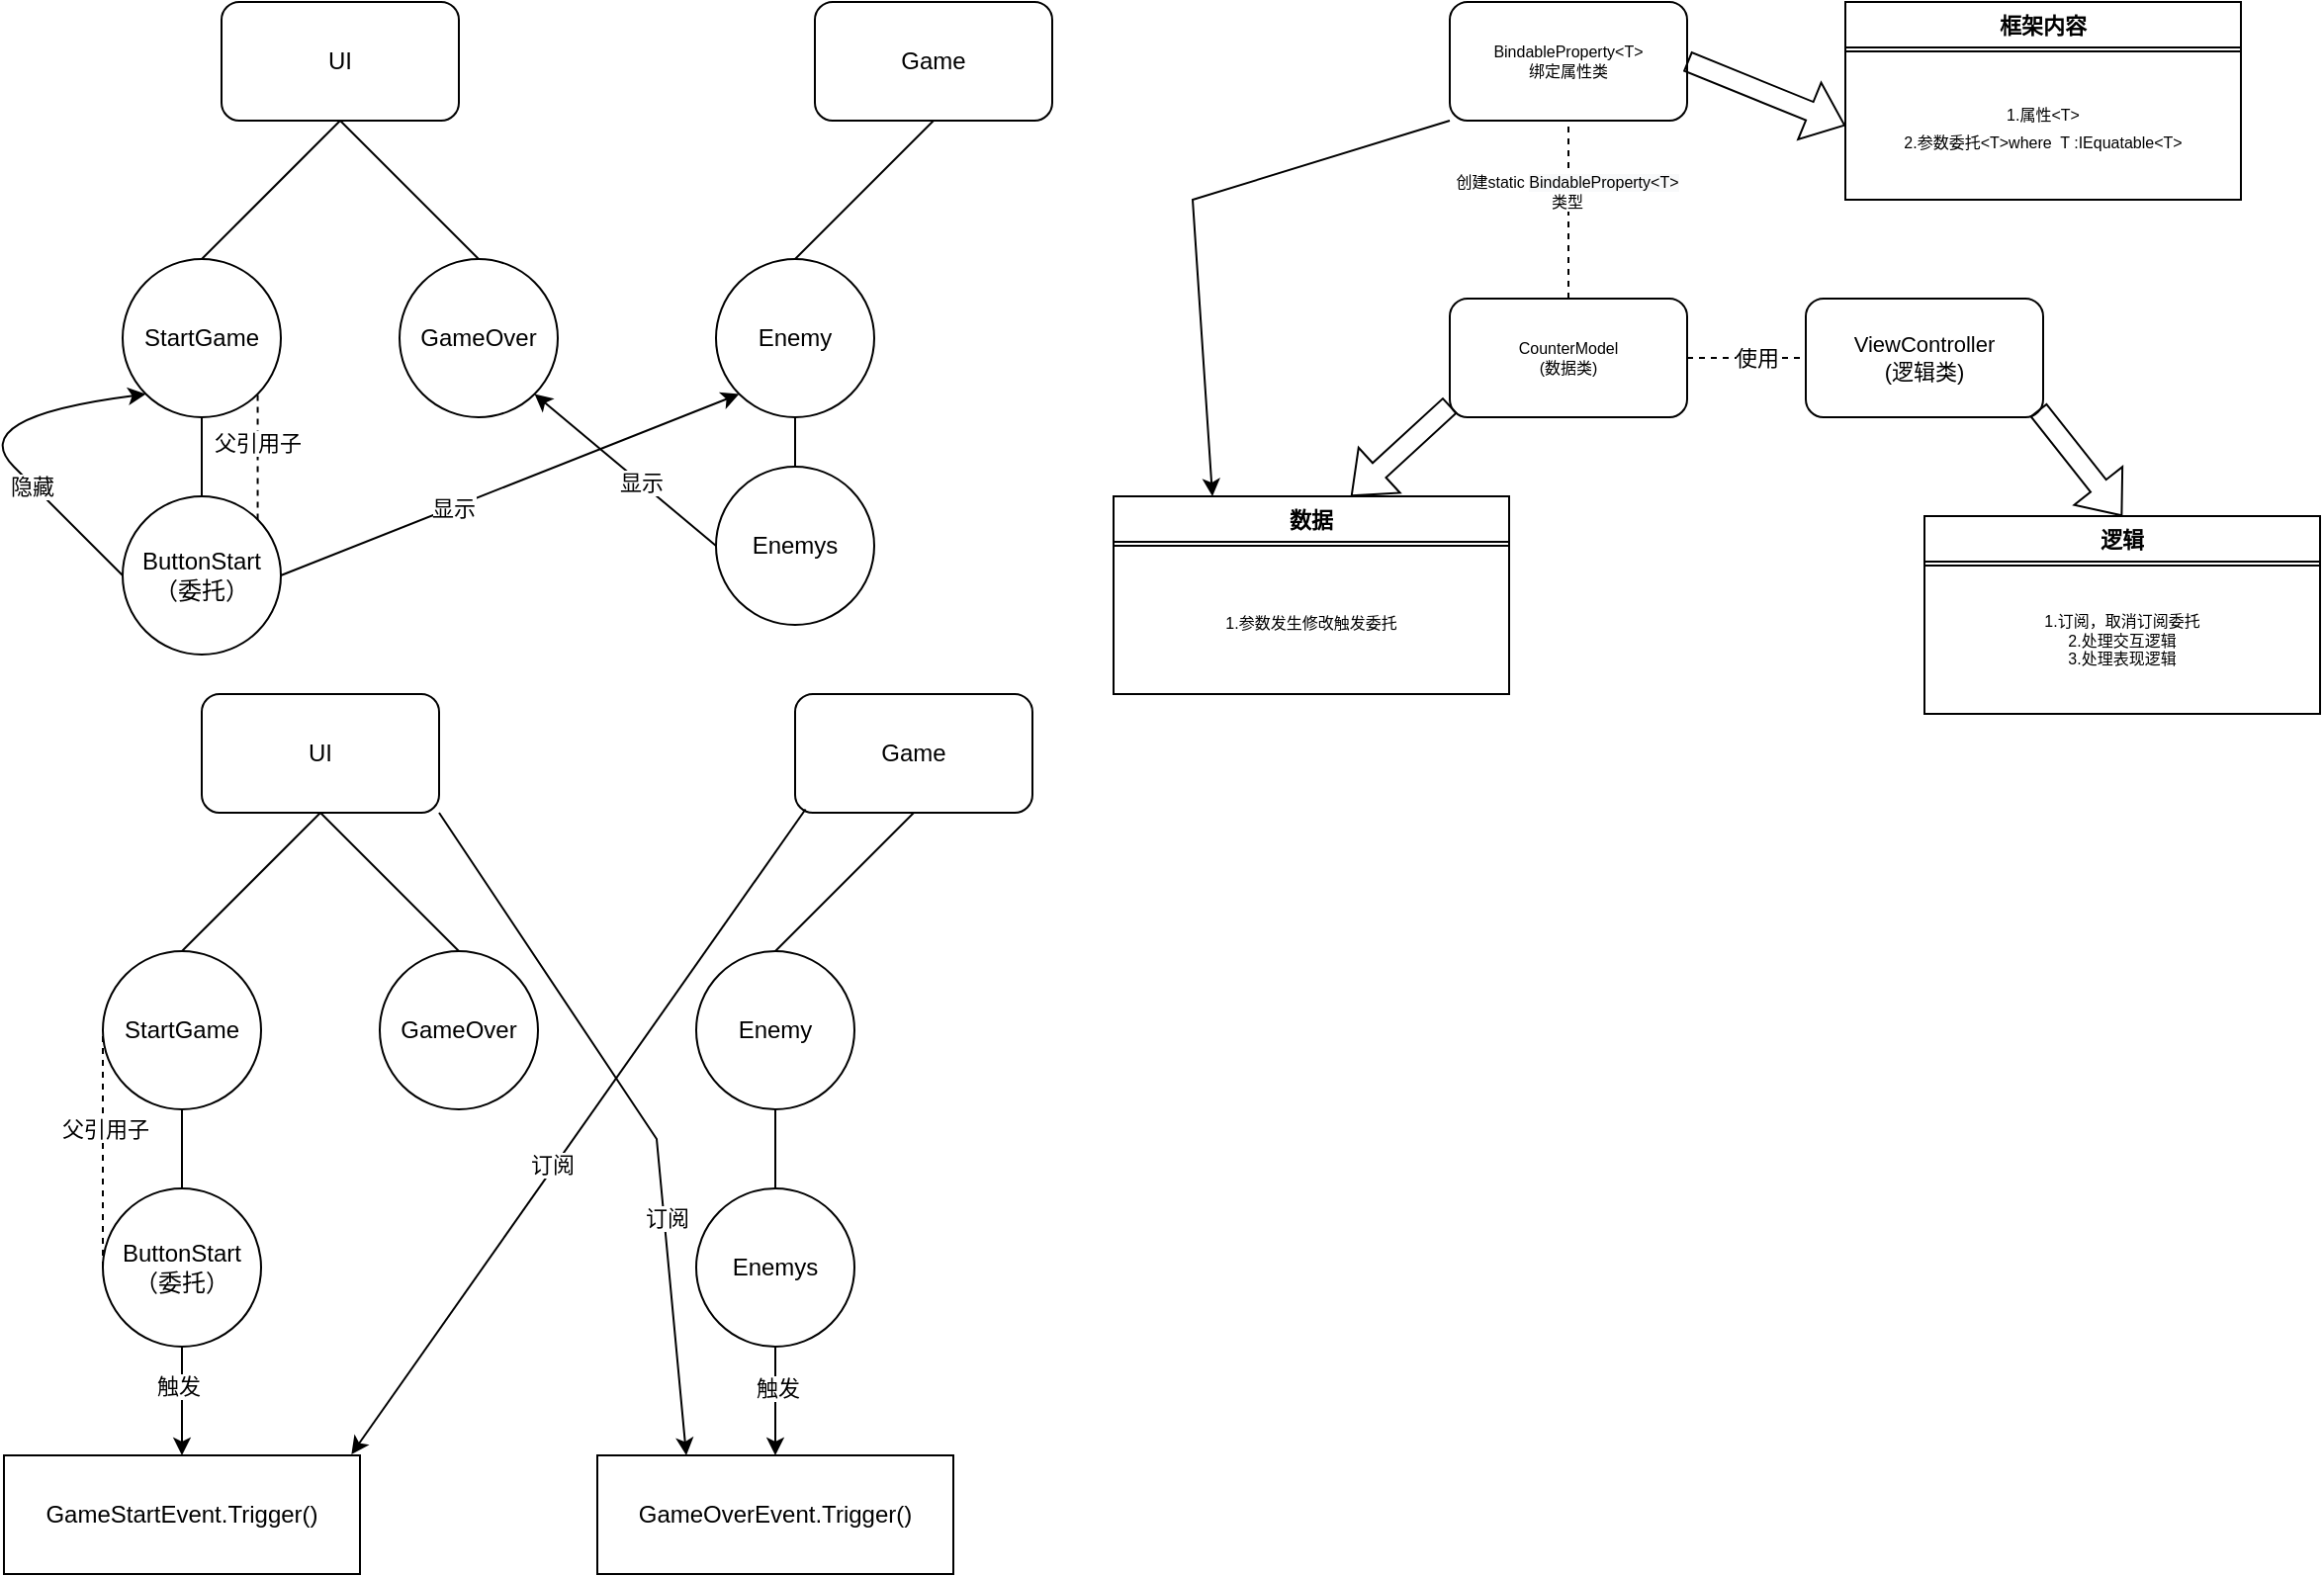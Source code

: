 <mxfile version="15.9.6" type="github">
  <diagram id="yOHY_HUELuu3EH0EMmsn" name="第 1 页">
    <mxGraphModel dx="1695" dy="911" grid="1" gridSize="10" guides="1" tooltips="1" connect="1" arrows="1" fold="1" page="1" pageScale="1" pageWidth="827" pageHeight="1169" math="0" shadow="0">
      <root>
        <mxCell id="0" />
        <mxCell id="1" parent="0" />
        <mxCell id="5-_Im2_VNosuUwmE16bU-2" value="UI" style="rounded=1;whiteSpace=wrap;html=1;" parent="1" vertex="1">
          <mxGeometry x="180" y="230" width="120" height="60" as="geometry" />
        </mxCell>
        <mxCell id="5-_Im2_VNosuUwmE16bU-3" value="Game" style="rounded=1;whiteSpace=wrap;html=1;" parent="1" vertex="1">
          <mxGeometry x="480" y="230" width="120" height="60" as="geometry" />
        </mxCell>
        <mxCell id="5-_Im2_VNosuUwmE16bU-6" value="StartGame" style="ellipse;whiteSpace=wrap;html=1;aspect=fixed;" parent="1" vertex="1">
          <mxGeometry x="130" y="360" width="80" height="80" as="geometry" />
        </mxCell>
        <mxCell id="5-_Im2_VNosuUwmE16bU-8" value="" style="endArrow=none;html=1;rounded=0;entryX=0.5;entryY=1;entryDx=0;entryDy=0;exitX=0.5;exitY=0;exitDx=0;exitDy=0;" parent="1" source="5-_Im2_VNosuUwmE16bU-6" target="5-_Im2_VNosuUwmE16bU-2" edge="1">
          <mxGeometry width="50" height="50" relative="1" as="geometry">
            <mxPoint x="110" y="360" as="sourcePoint" />
            <mxPoint x="160" y="310" as="targetPoint" />
          </mxGeometry>
        </mxCell>
        <mxCell id="5-_Im2_VNosuUwmE16bU-9" value="GameOver" style="ellipse;whiteSpace=wrap;html=1;aspect=fixed;" parent="1" vertex="1">
          <mxGeometry x="270" y="360" width="80" height="80" as="geometry" />
        </mxCell>
        <mxCell id="5-_Im2_VNosuUwmE16bU-10" value="" style="endArrow=none;html=1;rounded=0;entryX=0.5;entryY=1;entryDx=0;entryDy=0;exitX=0.5;exitY=0;exitDx=0;exitDy=0;" parent="1" source="5-_Im2_VNosuUwmE16bU-9" target="5-_Im2_VNosuUwmE16bU-2" edge="1">
          <mxGeometry width="50" height="50" relative="1" as="geometry">
            <mxPoint x="180" y="370" as="sourcePoint" />
            <mxPoint x="250" y="300" as="targetPoint" />
          </mxGeometry>
        </mxCell>
        <mxCell id="5-_Im2_VNosuUwmE16bU-15" value="" style="endArrow=none;html=1;rounded=0;entryX=0.5;entryY=1;entryDx=0;entryDy=0;exitX=0.5;exitY=0;exitDx=0;exitDy=0;" parent="1" target="5-_Im2_VNosuUwmE16bU-6" edge="1">
          <mxGeometry width="50" height="50" relative="1" as="geometry">
            <mxPoint x="170" y="480" as="sourcePoint" />
            <mxPoint x="130" y="430" as="targetPoint" />
          </mxGeometry>
        </mxCell>
        <mxCell id="5-_Im2_VNosuUwmE16bU-16" value="ButtonStart（委托）" style="ellipse;whiteSpace=wrap;html=1;aspect=fixed;" parent="1" vertex="1">
          <mxGeometry x="130" y="480" width="80" height="80" as="geometry" />
        </mxCell>
        <mxCell id="5-_Im2_VNosuUwmE16bU-17" value="Enemy" style="ellipse;whiteSpace=wrap;html=1;aspect=fixed;" parent="1" vertex="1">
          <mxGeometry x="430" y="360" width="80" height="80" as="geometry" />
        </mxCell>
        <mxCell id="5-_Im2_VNosuUwmE16bU-20" value="" style="curved=1;endArrow=classic;html=1;rounded=0;entryX=0;entryY=1;entryDx=0;entryDy=0;exitX=0;exitY=0.5;exitDx=0;exitDy=0;" parent="1" source="5-_Im2_VNosuUwmE16bU-16" target="5-_Im2_VNosuUwmE16bU-6" edge="1">
          <mxGeometry width="50" height="50" relative="1" as="geometry">
            <mxPoint x="50" y="490" as="sourcePoint" />
            <mxPoint x="100" y="440" as="targetPoint" />
            <Array as="points">
              <mxPoint x="100" y="490" />
              <mxPoint x="50" y="440" />
            </Array>
          </mxGeometry>
        </mxCell>
        <mxCell id="5-_Im2_VNosuUwmE16bU-21" value="隐藏" style="edgeLabel;html=1;align=center;verticalAlign=middle;resizable=0;points=[];" parent="5-_Im2_VNosuUwmE16bU-20" vertex="1" connectable="0">
          <mxGeometry x="-0.363" relative="1" as="geometry">
            <mxPoint y="1" as="offset" />
          </mxGeometry>
        </mxCell>
        <mxCell id="5-_Im2_VNosuUwmE16bU-23" value="Enemys" style="ellipse;whiteSpace=wrap;html=1;aspect=fixed;" parent="1" vertex="1">
          <mxGeometry x="430" y="465" width="80" height="80" as="geometry" />
        </mxCell>
        <mxCell id="5-_Im2_VNosuUwmE16bU-28" value="" style="endArrow=none;html=1;rounded=0;entryX=0.5;entryY=1;entryDx=0;entryDy=0;exitX=0.5;exitY=0;exitDx=0;exitDy=0;" parent="1" source="5-_Im2_VNosuUwmE16bU-17" target="5-_Im2_VNosuUwmE16bU-3" edge="1">
          <mxGeometry width="50" height="50" relative="1" as="geometry">
            <mxPoint x="400" y="350" as="sourcePoint" />
            <mxPoint x="450" y="300" as="targetPoint" />
          </mxGeometry>
        </mxCell>
        <mxCell id="5-_Im2_VNosuUwmE16bU-29" value="" style="endArrow=none;html=1;rounded=0;entryX=0.5;entryY=1;entryDx=0;entryDy=0;exitX=0.5;exitY=0;exitDx=0;exitDy=0;" parent="1" source="5-_Im2_VNosuUwmE16bU-23" target="5-_Im2_VNosuUwmE16bU-17" edge="1">
          <mxGeometry width="50" height="50" relative="1" as="geometry">
            <mxPoint x="360" y="610" as="sourcePoint" />
            <mxPoint x="410" y="560" as="targetPoint" />
          </mxGeometry>
        </mxCell>
        <mxCell id="5-_Im2_VNosuUwmE16bU-32" value="" style="endArrow=classic;html=1;rounded=0;exitX=0;exitY=0.5;exitDx=0;exitDy=0;entryX=1;entryY=1;entryDx=0;entryDy=0;" parent="1" source="5-_Im2_VNosuUwmE16bU-23" target="5-_Im2_VNosuUwmE16bU-9" edge="1">
          <mxGeometry width="50" height="50" relative="1" as="geometry">
            <mxPoint x="330" y="610" as="sourcePoint" />
            <mxPoint x="380" y="560" as="targetPoint" />
          </mxGeometry>
        </mxCell>
        <mxCell id="5-_Im2_VNosuUwmE16bU-33" value="显示" style="edgeLabel;html=1;align=center;verticalAlign=middle;resizable=0;points=[];" parent="5-_Im2_VNosuUwmE16bU-32" vertex="1" connectable="0">
          <mxGeometry x="-0.154" relative="1" as="geometry">
            <mxPoint as="offset" />
          </mxGeometry>
        </mxCell>
        <mxCell id="5-_Im2_VNosuUwmE16bU-34" value="" style="endArrow=classic;html=1;rounded=0;exitX=1;exitY=0.5;exitDx=0;exitDy=0;entryX=0;entryY=1;entryDx=0;entryDy=0;" parent="1" source="5-_Im2_VNosuUwmE16bU-16" target="5-_Im2_VNosuUwmE16bU-17" edge="1">
          <mxGeometry width="50" height="50" relative="1" as="geometry">
            <mxPoint x="300" y="530" as="sourcePoint" />
            <mxPoint x="350" y="480" as="targetPoint" />
          </mxGeometry>
        </mxCell>
        <mxCell id="5-_Im2_VNosuUwmE16bU-35" value="显示" style="edgeLabel;html=1;align=center;verticalAlign=middle;resizable=0;points=[];" parent="5-_Im2_VNosuUwmE16bU-34" vertex="1" connectable="0">
          <mxGeometry x="-0.248" relative="1" as="geometry">
            <mxPoint as="offset" />
          </mxGeometry>
        </mxCell>
        <mxCell id="5-_Im2_VNosuUwmE16bU-36" value="UI" style="rounded=1;whiteSpace=wrap;html=1;" parent="1" vertex="1">
          <mxGeometry x="170" y="580" width="120" height="60" as="geometry" />
        </mxCell>
        <mxCell id="5-_Im2_VNosuUwmE16bU-37" value="Game" style="rounded=1;whiteSpace=wrap;html=1;" parent="1" vertex="1">
          <mxGeometry x="470" y="580" width="120" height="60" as="geometry" />
        </mxCell>
        <mxCell id="5-_Im2_VNosuUwmE16bU-38" value="StartGame" style="ellipse;whiteSpace=wrap;html=1;aspect=fixed;" parent="1" vertex="1">
          <mxGeometry x="120" y="710" width="80" height="80" as="geometry" />
        </mxCell>
        <mxCell id="5-_Im2_VNosuUwmE16bU-39" value="" style="endArrow=none;html=1;rounded=0;entryX=0.5;entryY=1;entryDx=0;entryDy=0;exitX=0.5;exitY=0;exitDx=0;exitDy=0;" parent="1" source="5-_Im2_VNosuUwmE16bU-38" target="5-_Im2_VNosuUwmE16bU-36" edge="1">
          <mxGeometry width="50" height="50" relative="1" as="geometry">
            <mxPoint x="100.0" y="710" as="sourcePoint" />
            <mxPoint x="150" y="660" as="targetPoint" />
          </mxGeometry>
        </mxCell>
        <mxCell id="5-_Im2_VNosuUwmE16bU-40" value="GameOver" style="ellipse;whiteSpace=wrap;html=1;aspect=fixed;" parent="1" vertex="1">
          <mxGeometry x="260" y="710" width="80" height="80" as="geometry" />
        </mxCell>
        <mxCell id="5-_Im2_VNosuUwmE16bU-41" value="" style="endArrow=none;html=1;rounded=0;entryX=0.5;entryY=1;entryDx=0;entryDy=0;exitX=0.5;exitY=0;exitDx=0;exitDy=0;" parent="1" source="5-_Im2_VNosuUwmE16bU-40" target="5-_Im2_VNosuUwmE16bU-36" edge="1">
          <mxGeometry width="50" height="50" relative="1" as="geometry">
            <mxPoint x="170" y="720" as="sourcePoint" />
            <mxPoint x="240" y="650" as="targetPoint" />
          </mxGeometry>
        </mxCell>
        <mxCell id="5-_Im2_VNosuUwmE16bU-42" value="" style="endArrow=none;html=1;rounded=0;entryX=0.5;entryY=1;entryDx=0;entryDy=0;exitX=0.5;exitY=0;exitDx=0;exitDy=0;" parent="1" target="5-_Im2_VNosuUwmE16bU-38" edge="1">
          <mxGeometry width="50" height="50" relative="1" as="geometry">
            <mxPoint x="160" y="830" as="sourcePoint" />
            <mxPoint x="120" y="780" as="targetPoint" />
          </mxGeometry>
        </mxCell>
        <mxCell id="5-_Im2_VNosuUwmE16bU-54" style="edgeStyle=orthogonalEdgeStyle;rounded=0;orthogonalLoop=1;jettySize=auto;html=1;entryX=0.5;entryY=0;entryDx=0;entryDy=0;" parent="1" source="5-_Im2_VNosuUwmE16bU-43" target="5-_Im2_VNosuUwmE16bU-53" edge="1">
          <mxGeometry relative="1" as="geometry" />
        </mxCell>
        <mxCell id="5-_Im2_VNosuUwmE16bU-60" value="触发" style="edgeLabel;html=1;align=center;verticalAlign=middle;resizable=0;points=[];" parent="5-_Im2_VNosuUwmE16bU-54" vertex="1" connectable="0">
          <mxGeometry x="-0.274" y="-2" relative="1" as="geometry">
            <mxPoint as="offset" />
          </mxGeometry>
        </mxCell>
        <mxCell id="5-_Im2_VNosuUwmE16bU-43" value="ButtonStart（委托）" style="ellipse;whiteSpace=wrap;html=1;aspect=fixed;" parent="1" vertex="1">
          <mxGeometry x="120" y="830" width="80" height="80" as="geometry" />
        </mxCell>
        <mxCell id="5-_Im2_VNosuUwmE16bU-44" value="Enemy" style="ellipse;whiteSpace=wrap;html=1;aspect=fixed;" parent="1" vertex="1">
          <mxGeometry x="420" y="710" width="80" height="80" as="geometry" />
        </mxCell>
        <mxCell id="5-_Im2_VNosuUwmE16bU-64" style="edgeStyle=orthogonalEdgeStyle;rounded=0;orthogonalLoop=1;jettySize=auto;html=1;entryX=0.5;entryY=0;entryDx=0;entryDy=0;" parent="1" source="5-_Im2_VNosuUwmE16bU-46" target="5-_Im2_VNosuUwmE16bU-65" edge="1">
          <mxGeometry relative="1" as="geometry">
            <mxPoint x="460" y="945.0" as="targetPoint" />
          </mxGeometry>
        </mxCell>
        <mxCell id="5-_Im2_VNosuUwmE16bU-68" value="触发" style="edgeLabel;html=1;align=center;verticalAlign=middle;resizable=0;points=[];" parent="5-_Im2_VNosuUwmE16bU-64" vertex="1" connectable="0">
          <mxGeometry x="-0.252" y="1" relative="1" as="geometry">
            <mxPoint as="offset" />
          </mxGeometry>
        </mxCell>
        <mxCell id="5-_Im2_VNosuUwmE16bU-46" value="Enemys" style="ellipse;whiteSpace=wrap;html=1;aspect=fixed;" parent="1" vertex="1">
          <mxGeometry x="420" y="830" width="80" height="80" as="geometry" />
        </mxCell>
        <mxCell id="5-_Im2_VNosuUwmE16bU-47" value="" style="endArrow=none;html=1;rounded=0;entryX=0.5;entryY=1;entryDx=0;entryDy=0;exitX=0.5;exitY=0;exitDx=0;exitDy=0;" parent="1" source="5-_Im2_VNosuUwmE16bU-44" target="5-_Im2_VNosuUwmE16bU-37" edge="1">
          <mxGeometry width="50" height="50" relative="1" as="geometry">
            <mxPoint x="390" y="700" as="sourcePoint" />
            <mxPoint x="440" y="650" as="targetPoint" />
          </mxGeometry>
        </mxCell>
        <mxCell id="5-_Im2_VNosuUwmE16bU-48" value="" style="endArrow=none;html=1;rounded=0;entryX=0.5;entryY=1;entryDx=0;entryDy=0;exitX=0.5;exitY=0;exitDx=0;exitDy=0;" parent="1" source="5-_Im2_VNosuUwmE16bU-46" target="5-_Im2_VNosuUwmE16bU-44" edge="1">
          <mxGeometry width="50" height="50" relative="1" as="geometry">
            <mxPoint x="350" y="960" as="sourcePoint" />
            <mxPoint x="400" y="910" as="targetPoint" />
          </mxGeometry>
        </mxCell>
        <mxCell id="5-_Im2_VNosuUwmE16bU-53" value="GameStartEvent.Trigger()" style="rounded=0;whiteSpace=wrap;html=1;" parent="1" vertex="1">
          <mxGeometry x="70" y="965" width="180" height="60" as="geometry" />
        </mxCell>
        <mxCell id="5-_Im2_VNosuUwmE16bU-56" value="" style="endArrow=none;dashed=1;html=1;rounded=0;entryX=0;entryY=0.5;entryDx=0;entryDy=0;exitX=0;exitY=0.5;exitDx=0;exitDy=0;" parent="1" source="5-_Im2_VNosuUwmE16bU-43" target="5-_Im2_VNosuUwmE16bU-38" edge="1">
          <mxGeometry width="50" height="50" relative="1" as="geometry">
            <mxPoint x="40" y="815" as="sourcePoint" />
            <mxPoint x="90" y="765" as="targetPoint" />
          </mxGeometry>
        </mxCell>
        <mxCell id="5-_Im2_VNosuUwmE16bU-57" value="父引用子" style="edgeLabel;html=1;align=center;verticalAlign=middle;resizable=0;points=[];" parent="5-_Im2_VNosuUwmE16bU-56" vertex="1" connectable="0">
          <mxGeometry x="0.173" y="-1" relative="1" as="geometry">
            <mxPoint as="offset" />
          </mxGeometry>
        </mxCell>
        <mxCell id="5-_Im2_VNosuUwmE16bU-58" value="" style="endArrow=none;dashed=1;html=1;rounded=0;entryX=1;entryY=1;entryDx=0;entryDy=0;exitX=1;exitY=0;exitDx=0;exitDy=0;" parent="1" source="5-_Im2_VNosuUwmE16bU-16" target="5-_Im2_VNosuUwmE16bU-6" edge="1">
          <mxGeometry width="50" height="50" relative="1" as="geometry">
            <mxPoint x="70" y="600" as="sourcePoint" />
            <mxPoint x="120" y="550" as="targetPoint" />
          </mxGeometry>
        </mxCell>
        <mxCell id="5-_Im2_VNosuUwmE16bU-59" value="父引用子" style="edgeLabel;html=1;align=center;verticalAlign=middle;resizable=0;points=[];" parent="5-_Im2_VNosuUwmE16bU-58" vertex="1" connectable="0">
          <mxGeometry x="0.224" y="1" relative="1" as="geometry">
            <mxPoint as="offset" />
          </mxGeometry>
        </mxCell>
        <mxCell id="5-_Im2_VNosuUwmE16bU-62" value="" style="endArrow=classic;html=1;rounded=0;exitX=0.044;exitY=0.971;exitDx=0;exitDy=0;exitPerimeter=0;entryX=0.976;entryY=-0.009;entryDx=0;entryDy=0;entryPerimeter=0;" parent="1" source="5-_Im2_VNosuUwmE16bU-37" target="5-_Im2_VNosuUwmE16bU-53" edge="1">
          <mxGeometry width="50" height="50" relative="1" as="geometry">
            <mxPoint x="340" y="865" as="sourcePoint" />
            <mxPoint x="390" y="815" as="targetPoint" />
          </mxGeometry>
        </mxCell>
        <mxCell id="5-_Im2_VNosuUwmE16bU-63" value="订阅" style="edgeLabel;html=1;align=center;verticalAlign=middle;resizable=0;points=[];" parent="5-_Im2_VNosuUwmE16bU-62" vertex="1" connectable="0">
          <mxGeometry x="0.107" y="-2" relative="1" as="geometry">
            <mxPoint as="offset" />
          </mxGeometry>
        </mxCell>
        <mxCell id="5-_Im2_VNosuUwmE16bU-65" value="GameOverEvent.Trigger()" style="rounded=0;whiteSpace=wrap;html=1;" parent="1" vertex="1">
          <mxGeometry x="370" y="965" width="180" height="60" as="geometry" />
        </mxCell>
        <mxCell id="5-_Im2_VNosuUwmE16bU-69" value="" style="endArrow=classic;html=1;rounded=0;exitX=1;exitY=1;exitDx=0;exitDy=0;entryX=0.25;entryY=0;entryDx=0;entryDy=0;" parent="1" source="5-_Im2_VNosuUwmE16bU-36" target="5-_Im2_VNosuUwmE16bU-65" edge="1">
          <mxGeometry width="50" height="50" relative="1" as="geometry">
            <mxPoint x="350" y="675" as="sourcePoint" />
            <mxPoint x="400" y="625" as="targetPoint" />
            <Array as="points">
              <mxPoint x="400" y="805" />
            </Array>
          </mxGeometry>
        </mxCell>
        <mxCell id="5-_Im2_VNosuUwmE16bU-70" value="订阅" style="edgeLabel;html=1;align=center;verticalAlign=middle;resizable=0;points=[];" parent="5-_Im2_VNosuUwmE16bU-69" vertex="1" connectable="0">
          <mxGeometry x="0.328" y="1" relative="1" as="geometry">
            <mxPoint as="offset" />
          </mxGeometry>
        </mxCell>
        <mxCell id="Vps1S0FMTN6MA6J1ax7A-1" value="BindableProperty&amp;lt;T&amp;gt;&lt;br style=&quot;font-size: 8px&quot;&gt;绑定属性类" style="rounded=1;whiteSpace=wrap;html=1;fontSize=8;" vertex="1" parent="1">
          <mxGeometry x="801" y="230" width="120" height="60" as="geometry" />
        </mxCell>
        <mxCell id="Vps1S0FMTN6MA6J1ax7A-5" value="CounterModel&lt;br style=&quot;font-size: 8px&quot;&gt;(数据类)&lt;br style=&quot;font-size: 8px&quot;&gt;" style="rounded=1;whiteSpace=wrap;html=1;fontSize=8;" vertex="1" parent="1">
          <mxGeometry x="801" y="380" width="120" height="60" as="geometry" />
        </mxCell>
        <mxCell id="Vps1S0FMTN6MA6J1ax7A-7" value="" style="endArrow=none;dashed=1;html=1;rounded=0;entryX=0.5;entryY=1;entryDx=0;entryDy=0;exitX=0.5;exitY=0;exitDx=0;exitDy=0;" edge="1" parent="1" source="Vps1S0FMTN6MA6J1ax7A-5" target="Vps1S0FMTN6MA6J1ax7A-1">
          <mxGeometry width="50" height="50" relative="1" as="geometry">
            <mxPoint x="871" y="360" as="sourcePoint" />
            <mxPoint x="921" y="310" as="targetPoint" />
          </mxGeometry>
        </mxCell>
        <mxCell id="Vps1S0FMTN6MA6J1ax7A-8" value="创建static&amp;nbsp;&lt;span style=&quot;font-size: 8px; background-color: rgb(248, 249, 250);&quot;&gt;BindableProperty&amp;lt;T&amp;gt;&lt;/span&gt;&lt;br style=&quot;font-size: 8px;&quot;&gt;类型" style="edgeLabel;html=1;align=center;verticalAlign=middle;resizable=0;points=[];fontSize=8;" vertex="1" connectable="0" parent="Vps1S0FMTN6MA6J1ax7A-7">
          <mxGeometry x="0.196" y="1" relative="1" as="geometry">
            <mxPoint as="offset" />
          </mxGeometry>
        </mxCell>
        <mxCell id="Vps1S0FMTN6MA6J1ax7A-9" value="" style="endArrow=none;dashed=1;html=1;rounded=0;exitX=1;exitY=0.5;exitDx=0;exitDy=0;entryX=0;entryY=0.5;entryDx=0;entryDy=0;" edge="1" parent="1" source="Vps1S0FMTN6MA6J1ax7A-5" target="Vps1S0FMTN6MA6J1ax7A-11">
          <mxGeometry width="50" height="50" relative="1" as="geometry">
            <mxPoint x="971" y="430" as="sourcePoint" />
            <mxPoint x="981" y="410" as="targetPoint" />
          </mxGeometry>
        </mxCell>
        <mxCell id="Vps1S0FMTN6MA6J1ax7A-12" value="使用" style="edgeLabel;html=1;align=center;verticalAlign=middle;resizable=0;points=[];" vertex="1" connectable="0" parent="Vps1S0FMTN6MA6J1ax7A-9">
          <mxGeometry x="0.16" relative="1" as="geometry">
            <mxPoint as="offset" />
          </mxGeometry>
        </mxCell>
        <mxCell id="Vps1S0FMTN6MA6J1ax7A-11" value="&lt;font style=&quot;font-size: 11px&quot;&gt;ViewController&lt;br&gt;(逻辑类)&lt;br&gt;&lt;/font&gt;" style="rounded=1;whiteSpace=wrap;html=1;fontSize=7;" vertex="1" parent="1">
          <mxGeometry x="981" y="380" width="120" height="60" as="geometry" />
        </mxCell>
        <mxCell id="Vps1S0FMTN6MA6J1ax7A-13" value="" style="shape=flexArrow;endArrow=classic;html=1;rounded=0;fontSize=11;exitX=0.002;exitY=0.898;exitDx=0;exitDy=0;exitPerimeter=0;" edge="1" parent="1" source="Vps1S0FMTN6MA6J1ax7A-5">
          <mxGeometry width="50" height="50" relative="1" as="geometry">
            <mxPoint x="751" y="530" as="sourcePoint" />
            <mxPoint x="751" y="480" as="targetPoint" />
          </mxGeometry>
        </mxCell>
        <mxCell id="Vps1S0FMTN6MA6J1ax7A-14" value="数据" style="swimlane;fontSize=11;" vertex="1" parent="1">
          <mxGeometry x="631" y="480" width="200" height="95" as="geometry" />
        </mxCell>
        <mxCell id="Vps1S0FMTN6MA6J1ax7A-15" value="&lt;span style=&quot;font-size: 8px&quot;&gt;1.参数发生修改触发委托&lt;/span&gt;" style="whiteSpace=wrap;html=1;fontSize=11;" vertex="1" parent="Vps1S0FMTN6MA6J1ax7A-14">
          <mxGeometry y="25" width="200" height="75" as="geometry" />
        </mxCell>
        <mxCell id="Vps1S0FMTN6MA6J1ax7A-16" value="逻辑" style="swimlane;fontSize=11;" vertex="1" parent="1">
          <mxGeometry x="1041" y="490" width="200" height="95" as="geometry" />
        </mxCell>
        <mxCell id="Vps1S0FMTN6MA6J1ax7A-17" value="1.订阅，取消订阅委托&lt;br style=&quot;font-size: 8px;&quot;&gt;2.处理交互逻辑&lt;br style=&quot;font-size: 8px;&quot;&gt;3.处理表现逻辑" style="whiteSpace=wrap;html=1;fontSize=8;fontStyle=0" vertex="1" parent="Vps1S0FMTN6MA6J1ax7A-16">
          <mxGeometry y="25" width="200" height="75" as="geometry" />
        </mxCell>
        <mxCell id="Vps1S0FMTN6MA6J1ax7A-18" value="" style="shape=flexArrow;endArrow=classic;html=1;rounded=0;fontSize=11;exitX=0.979;exitY=0.936;exitDx=0;exitDy=0;exitPerimeter=0;entryX=0.5;entryY=0;entryDx=0;entryDy=0;" edge="1" parent="1" source="Vps1S0FMTN6MA6J1ax7A-11" target="Vps1S0FMTN6MA6J1ax7A-16">
          <mxGeometry width="50" height="50" relative="1" as="geometry">
            <mxPoint x="1141" y="460" as="sourcePoint" />
            <mxPoint x="1131" y="480" as="targetPoint" />
          </mxGeometry>
        </mxCell>
        <mxCell id="Vps1S0FMTN6MA6J1ax7A-19" value="" style="endArrow=classic;html=1;rounded=0;fontSize=11;exitX=0;exitY=1;exitDx=0;exitDy=0;entryX=0.25;entryY=0;entryDx=0;entryDy=0;" edge="1" parent="1" source="Vps1S0FMTN6MA6J1ax7A-1" target="Vps1S0FMTN6MA6J1ax7A-14">
          <mxGeometry width="50" height="50" relative="1" as="geometry">
            <mxPoint x="581" y="380" as="sourcePoint" />
            <mxPoint x="631" y="330" as="targetPoint" />
            <Array as="points">
              <mxPoint x="671" y="330" />
            </Array>
          </mxGeometry>
        </mxCell>
        <mxCell id="Vps1S0FMTN6MA6J1ax7A-20" value="框架内容" style="swimlane;fontSize=11;" vertex="1" parent="1">
          <mxGeometry x="1001" y="230" width="200" height="95" as="geometry" />
        </mxCell>
        <mxCell id="Vps1S0FMTN6MA6J1ax7A-21" value="&lt;span style=&quot;font-size: 8px&quot;&gt;1.属性&amp;lt;T&amp;gt;&lt;/span&gt;&lt;br style=&quot;font-size: 8px&quot;&gt;&lt;span style=&quot;font-size: 8px&quot;&gt;2.参数委托&amp;lt;T&amp;gt;where&amp;nbsp; T :IEquatable&amp;lt;T&amp;gt;&lt;/span&gt;" style="whiteSpace=wrap;html=1;fontSize=11;" vertex="1" parent="Vps1S0FMTN6MA6J1ax7A-20">
          <mxGeometry y="25" width="200" height="75" as="geometry" />
        </mxCell>
        <mxCell id="Vps1S0FMTN6MA6J1ax7A-22" value="" style="shape=flexArrow;endArrow=classic;html=1;rounded=0;fontSize=8;exitX=1;exitY=0.5;exitDx=0;exitDy=0;entryX=0;entryY=0.5;entryDx=0;entryDy=0;" edge="1" parent="1" source="Vps1S0FMTN6MA6J1ax7A-1" target="Vps1S0FMTN6MA6J1ax7A-21">
          <mxGeometry width="50" height="50" relative="1" as="geometry">
            <mxPoint x="941" y="280" as="sourcePoint" />
            <mxPoint x="991" y="230" as="targetPoint" />
          </mxGeometry>
        </mxCell>
      </root>
    </mxGraphModel>
  </diagram>
</mxfile>
